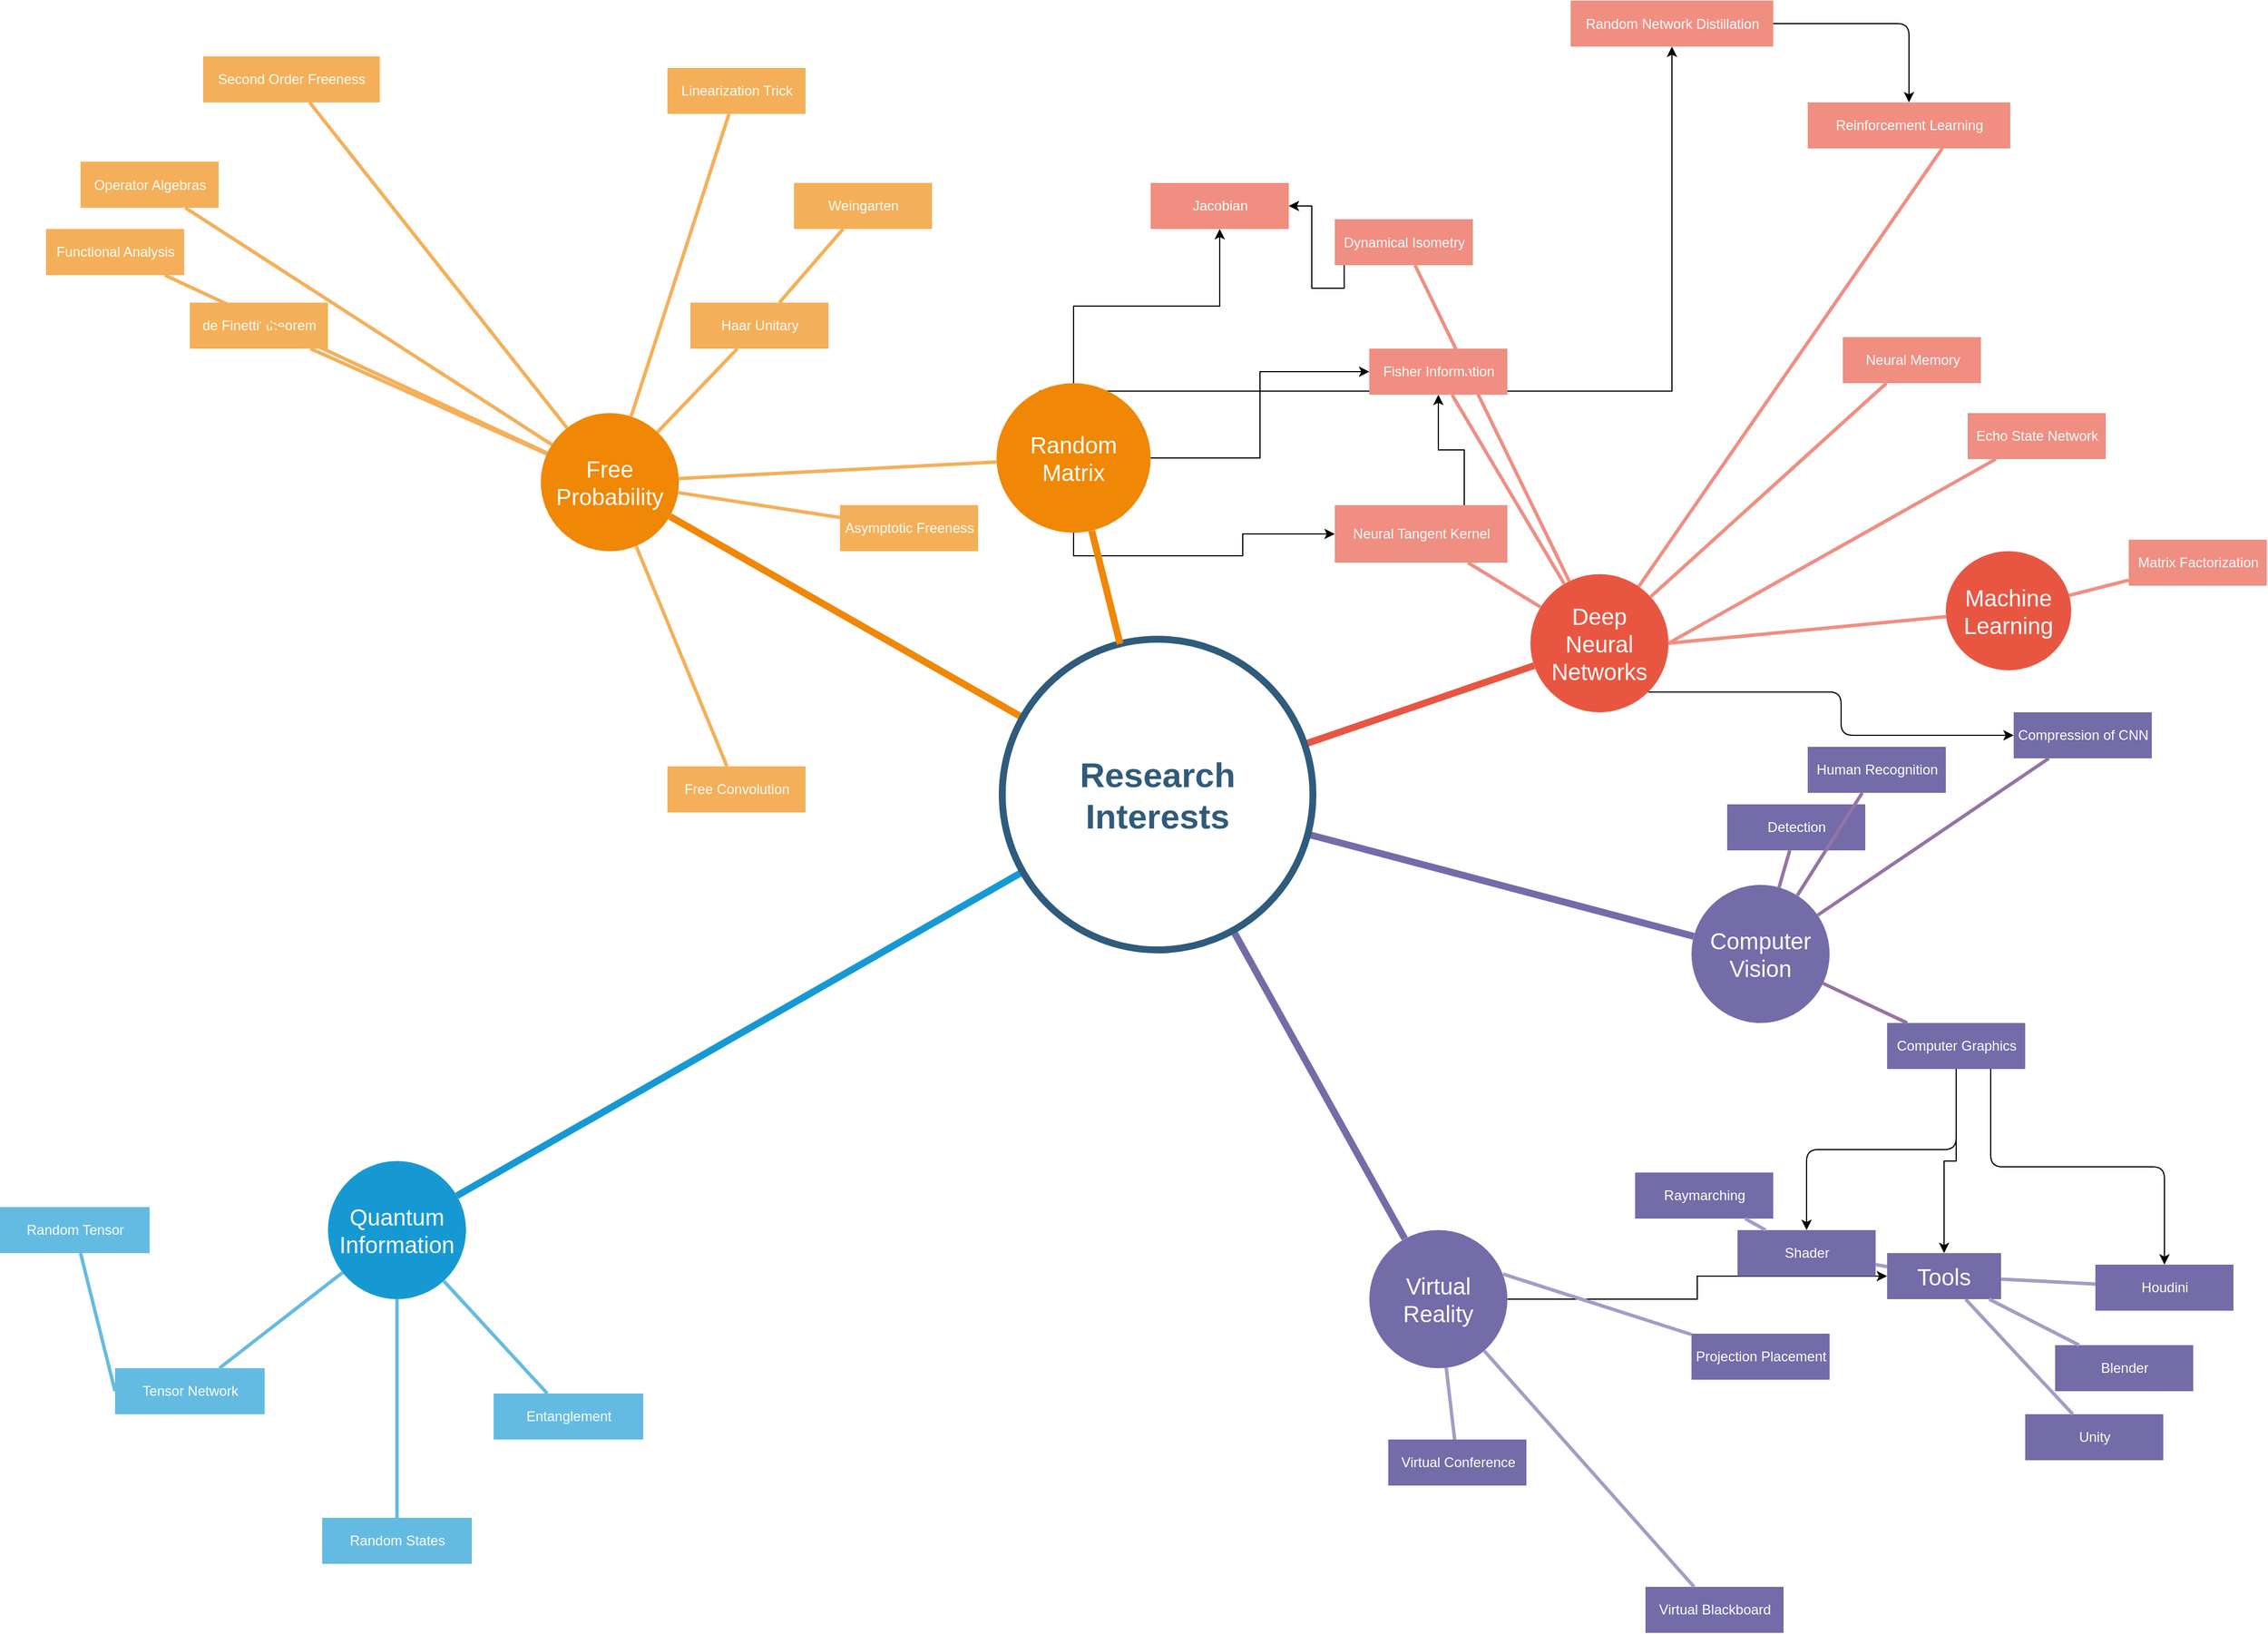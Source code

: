 <mxfile version="14.3.1" type="github">
  <diagram id="6a731a19-8d31-9384-78a2-239565b7b9f0" name="Page-1">
    <mxGraphModel dx="2374" dy="1193" grid="1" gridSize="10" guides="1" tooltips="1" connect="1" arrows="1" fold="1" page="1" pageScale="1" pageWidth="1169" pageHeight="827" background="#ffffff" math="0" shadow="0">
      <root>
        <mxCell id="0" />
        <mxCell id="1" parent="0" />
        <mxCell id="1350" value="Quantum Information" style="ellipse;whiteSpace=wrap;html=1;shadow=0;fontFamily=Helvetica;fontSize=20;fontColor=#FFFFFF;align=center;strokeWidth=3;fillColor=#1699D3;strokeColor=none;" parent="1" vertex="1">
          <mxGeometry x="375" y="1130" width="120" height="120" as="geometry" />
        </mxCell>
        <mxCell id="1351" value="Free&lt;br&gt;Probability&lt;br&gt;" style="ellipse;whiteSpace=wrap;html=1;shadow=0;fontFamily=Helvetica;fontSize=20;fontColor=#FFFFFF;align=center;strokeWidth=3;fillColor=#F08705;strokeColor=none;gradientColor=none;" parent="1" vertex="1">
          <mxGeometry x="560" y="480" width="120" height="120" as="geometry" />
        </mxCell>
        <mxCell id="DWakKwRIZ31rEBObIfgY-1554" style="edgeStyle=orthogonalEdgeStyle;orthogonalLoop=1;jettySize=auto;html=1;exitX=1;exitY=1;exitDx=0;exitDy=0;" parent="1" source="1352" target="1436" edge="1">
          <mxGeometry relative="1" as="geometry" />
        </mxCell>
        <mxCell id="pbNl9cxccIGdwaG5ICdE-1548" value="" style="edgeStyle=none;endArrow=none;strokeWidth=3;strokeColor=#F08E81;html=1;exitX=1;exitY=0.5;exitDx=0;exitDy=0;" edge="1" parent="1" source="1352" target="pbNl9cxccIGdwaG5ICdE-1547">
          <mxGeometry relative="1" as="geometry" />
        </mxCell>
        <mxCell id="1352" value="Deep&lt;br&gt;Neural&lt;br&gt;Networks" style="ellipse;whiteSpace=wrap;html=1;shadow=0;fontFamily=Helvetica;fontSize=20;fontColor=#FFFFFF;align=center;strokeWidth=3;fillColor=#E85642;strokeColor=none;" parent="1" vertex="1">
          <mxGeometry x="1420" y="620" width="120" height="120" as="geometry" />
        </mxCell>
        <mxCell id="1353" value="Computer&lt;br&gt;Vision" style="ellipse;whiteSpace=wrap;html=1;shadow=0;fontFamily=Helvetica;fontSize=20;fontColor=#FFFFFF;align=center;strokeWidth=3;fillColor=#736ca8;strokeColor=none;" parent="1" vertex="1">
          <mxGeometry x="1560" y="890" width="120" height="120" as="geometry" />
        </mxCell>
        <mxCell id="pbNl9cxccIGdwaG5ICdE-1550" value="" style="edgeStyle=orthogonalEdgeStyle;rounded=0;orthogonalLoop=1;jettySize=auto;html=1;" edge="1" parent="1" source="1354" target="pbNl9cxccIGdwaG5ICdE-1549">
          <mxGeometry relative="1" as="geometry" />
        </mxCell>
        <mxCell id="1354" value="Virtual&lt;br&gt;Reality" style="ellipse;whiteSpace=wrap;html=1;shadow=0;fontFamily=Helvetica;fontSize=20;fontColor=#FFFFFF;align=center;strokeWidth=3;fillColor=#736ca8;strokeColor=none;" parent="1" vertex="1">
          <mxGeometry x="1280" y="1190" width="120" height="120" as="geometry" />
        </mxCell>
        <mxCell id="1357" value="Operator Algebras" style="fillColor=#f5af58;strokeColor=none;strokeWidth=3;shadow=0;html=1;fontColor=#FFFFFF;" parent="1" vertex="1">
          <mxGeometry x="160" y="261.5" width="120" height="40" as="geometry" />
        </mxCell>
        <mxCell id="1359" style="endArrow=none;strokeWidth=6;strokeColor=#1699D3;html=1;" parent="1" source="1515" target="1350" edge="1">
          <mxGeometry relative="1" as="geometry" />
        </mxCell>
        <mxCell id="1360" style="endArrow=none;strokeWidth=6;strokeColor=#f08705;html=1;" parent="1" source="1515" target="1351" edge="1">
          <mxGeometry relative="1" as="geometry" />
        </mxCell>
        <mxCell id="1361" style="endArrow=none;strokeWidth=6;strokeColor=#E85642;html=1;" parent="1" source="1515" target="1352" edge="1">
          <mxGeometry relative="1" as="geometry" />
        </mxCell>
        <mxCell id="1362" style="endArrow=none;strokeWidth=6;strokeColor=#736ca8;html=1;" parent="1" source="1515" target="1353" edge="1">
          <mxGeometry relative="1" as="geometry" />
        </mxCell>
        <mxCell id="1364" style="endArrow=none;strokeWidth=6;strokeColor=#736ca8;html=1;" parent="1" source="1515" target="1354" edge="1">
          <mxGeometry relative="1" as="geometry" />
        </mxCell>
        <mxCell id="1368" value="Random Tensor" style="fillColor=#64BBE2;strokeColor=none;strokeWidth=3;shadow=0;html=1;fontColor=#FFFFFF;" parent="1" vertex="1">
          <mxGeometry x="90" y="1170" width="130" height="40" as="geometry" />
        </mxCell>
        <mxCell id="1374" value="Tensor Network" style="fillColor=#64BBE2;strokeColor=none;strokeWidth=3;shadow=0;html=1;fontColor=#FFFFFF;" parent="1" vertex="1">
          <mxGeometry x="190" y="1310" width="130" height="40" as="geometry" />
        </mxCell>
        <mxCell id="1375" value="Random States" style="fillColor=#64BBE2;strokeColor=none;strokeWidth=3;shadow=0;html=1;fontColor=#FFFFFF;" parent="1" vertex="1">
          <mxGeometry x="370" y="1440" width="130" height="40" as="geometry" />
        </mxCell>
        <mxCell id="1376" value="Entanglement" style="fillColor=#64BBE2;strokeColor=none;strokeWidth=3;shadow=0;html=1;fontColor=#FFFFFF;" parent="1" vertex="1">
          <mxGeometry x="519" y="1332" width="130" height="40" as="geometry" />
        </mxCell>
        <mxCell id="1377" value="" style="edgeStyle=none;endArrow=none;strokeWidth=3;strokeColor=#64BBE2;html=1;" parent="1" source="1350" target="1376" edge="1">
          <mxGeometry x="-381.5" y="506.5" width="100" height="100" as="geometry">
            <mxPoint x="-381.5" y="606.5" as="sourcePoint" />
            <mxPoint x="-281.5" y="506.5" as="targetPoint" />
          </mxGeometry>
        </mxCell>
        <mxCell id="1380" value="" style="edgeStyle=none;endArrow=none;strokeWidth=3;strokeColor=#64BBE2;html=1;exitX=0;exitY=0.5;exitDx=0;exitDy=0;" parent="1" source="1374" target="1368" edge="1">
          <mxGeometry x="-381.5" y="506.5" width="100" height="100" as="geometry">
            <mxPoint x="-381.5" y="606.5" as="sourcePoint" />
            <mxPoint x="-281.5" y="506.5" as="targetPoint" />
          </mxGeometry>
        </mxCell>
        <mxCell id="1386" value="" style="edgeStyle=none;endArrow=none;strokeWidth=3;strokeColor=#64BBE2;html=1;" parent="1" source="1350" target="1374" edge="1">
          <mxGeometry x="-381.5" y="506.5" width="100" height="100" as="geometry">
            <mxPoint x="-381.5" y="606.5" as="sourcePoint" />
            <mxPoint x="-281.5" y="506.5" as="targetPoint" />
          </mxGeometry>
        </mxCell>
        <mxCell id="1387" value="" style="edgeStyle=none;endArrow=none;strokeWidth=3;strokeColor=#64BBE2;html=1;" parent="1" source="1350" target="1375" edge="1">
          <mxGeometry x="-381.5" y="506.5" width="100" height="100" as="geometry">
            <mxPoint x="-381.5" y="606.5" as="sourcePoint" />
            <mxPoint x="-281.5" y="506.5" as="targetPoint" />
          </mxGeometry>
        </mxCell>
        <mxCell id="1388" value="Functional Analysis" style="fillColor=#f5af58;strokeColor=none;strokeWidth=3;shadow=0;html=1;fontColor=#FFFFFF;" parent="1" vertex="1">
          <mxGeometry x="130" y="320" width="120" height="40" as="geometry" />
        </mxCell>
        <mxCell id="1389" value="Weingarten" style="fillColor=#f5af58;strokeColor=none;strokeWidth=3;shadow=0;html=1;fontColor=#FFFFFF;" parent="1" vertex="1">
          <mxGeometry x="780" y="280" width="120" height="40" as="geometry" />
        </mxCell>
        <mxCell id="1391" value="de Finetti&#39; theorem" style="fillColor=#f5af58;strokeColor=none;strokeWidth=3;shadow=0;html=1;fontColor=#FFFFFF;" parent="1" vertex="1">
          <mxGeometry x="255" y="384" width="120" height="40" as="geometry" />
        </mxCell>
        <mxCell id="1392" value="Second Order Freeness" style="fillColor=#f5af58;strokeColor=none;strokeWidth=3;shadow=0;html=1;fontColor=#FFFFFF;" parent="1" vertex="1">
          <mxGeometry x="266.5" y="170" width="153.5" height="40" as="geometry" />
        </mxCell>
        <mxCell id="1393" value="Haar Unitary" style="fillColor=#f5af58;strokeColor=none;strokeWidth=3;shadow=0;html=1;fontColor=#FFFFFF;" parent="1" vertex="1">
          <mxGeometry x="690" y="384" width="120" height="40" as="geometry" />
        </mxCell>
        <mxCell id="1394" value="Asymptotic Freeness" style="fillColor=#f5af58;strokeColor=none;strokeWidth=3;shadow=0;html=1;fontColor=#FFFFFF;" parent="1" vertex="1">
          <mxGeometry x="820" y="560" width="120" height="40" as="geometry" />
        </mxCell>
        <mxCell id="1395" value="Linearization Trick" style="fillColor=#f5af58;strokeColor=none;strokeWidth=3;shadow=0;html=1;fontColor=#FFFFFF;" parent="1" vertex="1">
          <mxGeometry x="670" y="180" width="120" height="40" as="geometry" />
        </mxCell>
        <mxCell id="pbNl9cxccIGdwaG5ICdE-1554" value="" style="edgeStyle=orthogonalEdgeStyle;rounded=0;orthogonalLoop=1;jettySize=auto;html=1;" edge="1" parent="1" source="1396" target="1414">
          <mxGeometry relative="1" as="geometry" />
        </mxCell>
        <mxCell id="pbNl9cxccIGdwaG5ICdE-1560" style="edgeStyle=orthogonalEdgeStyle;rounded=0;orthogonalLoop=1;jettySize=auto;html=1;exitX=0.5;exitY=0;exitDx=0;exitDy=0;" edge="1" parent="1" source="1396" target="1416">
          <mxGeometry relative="1" as="geometry" />
        </mxCell>
        <mxCell id="pbNl9cxccIGdwaG5ICdE-1561" style="edgeStyle=orthogonalEdgeStyle;rounded=0;orthogonalLoop=1;jettySize=auto;html=1;exitX=0.5;exitY=1;exitDx=0;exitDy=0;" edge="1" parent="1" source="1396" target="1413">
          <mxGeometry relative="1" as="geometry" />
        </mxCell>
        <mxCell id="pbNl9cxccIGdwaG5ICdE-1564" style="edgeStyle=orthogonalEdgeStyle;rounded=0;orthogonalLoop=1;jettySize=auto;html=1;exitX=0.25;exitY=0;exitDx=0;exitDy=0;" edge="1" parent="1" source="1396" target="1417">
          <mxGeometry relative="1" as="geometry" />
        </mxCell>
        <mxCell id="1396" value="Random Matrix" style="ellipse;whiteSpace=wrap;html=1;shadow=0;fontFamily=Helvetica;fontSize=20;fontColor=#FFFFFF;align=center;strokeWidth=3;fillColor=#F08705;strokeColor=none;gradientColor=none;" parent="1" vertex="1">
          <mxGeometry x="956" y="454" width="134" height="130" as="geometry" />
        </mxCell>
        <mxCell id="1398" value="Free Convolution" style="fillColor=#f5af58;strokeColor=none;strokeWidth=3;shadow=0;html=1;fontColor=#FFFFFF;" parent="1" vertex="1">
          <mxGeometry x="670" y="787" width="120" height="40" as="geometry" />
        </mxCell>
        <mxCell id="1399" value="" style="edgeStyle=none;endArrow=none;strokeWidth=3;strokeColor=#F5AF58;html=1;" parent="1" source="1351" target="1357" edge="1">
          <mxGeometry x="-496.5" y="91.5" width="100" height="100" as="geometry">
            <mxPoint x="-496.5" y="191.5" as="sourcePoint" />
            <mxPoint x="-396.5" y="91.5" as="targetPoint" />
          </mxGeometry>
        </mxCell>
        <mxCell id="1400" value="" style="edgeStyle=none;endArrow=none;strokeWidth=3;strokeColor=#F5AF58;html=1;" parent="1" source="1351" target="1388" edge="1">
          <mxGeometry x="-496.5" y="91.5" width="100" height="100" as="geometry">
            <mxPoint x="-496.5" y="191.5" as="sourcePoint" />
            <mxPoint x="-396.5" y="91.5" as="targetPoint" />
          </mxGeometry>
        </mxCell>
        <mxCell id="1401" value="" style="edgeStyle=none;endArrow=none;strokeWidth=3;strokeColor=#F5AF58;html=1;" parent="1" source="1393" target="1389" edge="1">
          <mxGeometry x="-496.5" y="91.5" width="100" height="100" as="geometry">
            <mxPoint x="-496.5" y="191.5" as="sourcePoint" />
            <mxPoint x="-396.5" y="91.5" as="targetPoint" />
          </mxGeometry>
        </mxCell>
        <mxCell id="1403" value="" style="edgeStyle=none;endArrow=none;strokeWidth=3;strokeColor=#F5AF58;html=1;" parent="1" source="1351" target="1391" edge="1">
          <mxGeometry x="-496.5" y="91.5" width="100" height="100" as="geometry">
            <mxPoint x="-496.5" y="191.5" as="sourcePoint" />
            <mxPoint x="-396.5" y="91.5" as="targetPoint" />
          </mxGeometry>
        </mxCell>
        <mxCell id="1404" value="" style="edgeStyle=none;endArrow=none;strokeWidth=3;strokeColor=#F5AF58;html=1;" parent="1" source="1351" target="1392" edge="1">
          <mxGeometry x="-496.5" y="91.5" width="100" height="100" as="geometry">
            <mxPoint x="-496.5" y="191.5" as="sourcePoint" />
            <mxPoint x="-396.5" y="91.5" as="targetPoint" />
          </mxGeometry>
        </mxCell>
        <mxCell id="1405" value="" style="edgeStyle=none;endArrow=none;strokeWidth=3;strokeColor=#F5AF58;html=1;" parent="1" source="1351" target="1393" edge="1">
          <mxGeometry x="-496.5" y="91.5" width="100" height="100" as="geometry">
            <mxPoint x="-496.5" y="191.5" as="sourcePoint" />
            <mxPoint x="-396.5" y="91.5" as="targetPoint" />
          </mxGeometry>
        </mxCell>
        <mxCell id="1406" value="" style="edgeStyle=none;endArrow=none;strokeWidth=3;strokeColor=#F5AF58;html=1;" parent="1" source="1351" target="1394" edge="1">
          <mxGeometry x="-496.5" y="91.5" width="100" height="100" as="geometry">
            <mxPoint x="-496.5" y="191.5" as="sourcePoint" />
            <mxPoint x="-396.5" y="91.5" as="targetPoint" />
          </mxGeometry>
        </mxCell>
        <mxCell id="1407" value="" style="edgeStyle=none;endArrow=none;strokeWidth=3;strokeColor=#F5AF58;html=1;" parent="1" source="1351" target="1395" edge="1">
          <mxGeometry x="-496.5" y="91.5" width="100" height="100" as="geometry">
            <mxPoint x="-496.5" y="191.5" as="sourcePoint" />
            <mxPoint x="-396.5" y="91.5" as="targetPoint" />
          </mxGeometry>
        </mxCell>
        <mxCell id="1408" value="" style="edgeStyle=none;endArrow=none;strokeWidth=3;strokeColor=#F5AF58;html=1;" parent="1" source="1351" target="1396" edge="1">
          <mxGeometry x="-496.5" y="91.5" width="100" height="100" as="geometry">
            <mxPoint x="-496.5" y="191.5" as="sourcePoint" />
            <mxPoint x="-396.5" y="91.5" as="targetPoint" />
          </mxGeometry>
        </mxCell>
        <mxCell id="1410" value="" style="edgeStyle=none;endArrow=none;strokeWidth=3;strokeColor=#F5AF58;html=1;" parent="1" source="1351" target="1398" edge="1">
          <mxGeometry x="-496.5" y="91.5" width="100" height="100" as="geometry">
            <mxPoint x="-496.5" y="191.5" as="sourcePoint" />
            <mxPoint x="-396.5" y="91.5" as="targetPoint" />
          </mxGeometry>
        </mxCell>
        <mxCell id="1411" value="Matrix Factorization" style="fillColor=#f08e81;strokeColor=none;strokeWidth=3;shadow=0;html=1;fontColor=#FFFFFF;" parent="1" vertex="1">
          <mxGeometry x="1940" y="590" width="120" height="40" as="geometry" />
        </mxCell>
        <mxCell id="pbNl9cxccIGdwaG5ICdE-1563" style="edgeStyle=orthogonalEdgeStyle;rounded=0;orthogonalLoop=1;jettySize=auto;html=1;exitX=0.75;exitY=0;exitDx=0;exitDy=0;" edge="1" parent="1" source="1413" target="1414">
          <mxGeometry relative="1" as="geometry" />
        </mxCell>
        <mxCell id="1413" value="Neural Tangent Kernel" style="fillColor=#f08e81;strokeColor=none;strokeWidth=3;shadow=0;html=1;fontColor=#FFFFFF;" parent="1" vertex="1">
          <mxGeometry x="1250" y="560" width="150" height="50" as="geometry" />
        </mxCell>
        <mxCell id="1414" value="Fisher Information" style="fillColor=#f08e81;strokeColor=none;strokeWidth=3;shadow=0;html=1;fontColor=#FFFFFF;" parent="1" vertex="1">
          <mxGeometry x="1280" y="424" width="120" height="40" as="geometry" />
        </mxCell>
        <mxCell id="pbNl9cxccIGdwaG5ICdE-1559" style="edgeStyle=orthogonalEdgeStyle;rounded=0;orthogonalLoop=1;jettySize=auto;html=1;exitX=0.068;exitY=0.994;exitDx=0;exitDy=0;exitPerimeter=0;" edge="1" parent="1" source="1415" target="1416">
          <mxGeometry relative="1" as="geometry" />
        </mxCell>
        <mxCell id="1415" value="Dynamical Isometry" style="fillColor=#f08e81;strokeColor=none;strokeWidth=3;shadow=0;html=1;fontColor=#FFFFFF;" parent="1" vertex="1">
          <mxGeometry x="1250" y="311.5" width="120" height="40" as="geometry" />
        </mxCell>
        <mxCell id="1416" value="Jacobian" style="fillColor=#f08e81;strokeColor=none;strokeWidth=3;shadow=0;html=1;fontColor=#FFFFFF;" parent="1" vertex="1">
          <mxGeometry x="1090" y="280" width="120" height="40" as="geometry" />
        </mxCell>
        <mxCell id="DWakKwRIZ31rEBObIfgY-1552" value="" style="edgeStyle=orthogonalEdgeStyle;orthogonalLoop=1;jettySize=auto;html=1;" parent="1" source="1417" target="DWakKwRIZ31rEBObIfgY-1551" edge="1">
          <mxGeometry relative="1" as="geometry" />
        </mxCell>
        <mxCell id="1417" value="Random Network Distillation" style="fillColor=#f08e81;strokeColor=none;strokeWidth=3;shadow=0;html=1;fontColor=#FFFFFF;" parent="1" vertex="1">
          <mxGeometry x="1455" y="121.5" width="176" height="40" as="geometry" />
        </mxCell>
        <mxCell id="1418" value="Neural Memory" style="fillColor=#f08e81;strokeColor=none;strokeWidth=3;shadow=0;html=1;fontColor=#FFFFFF;" parent="1" vertex="1">
          <mxGeometry x="1691.5" y="414" width="120" height="40" as="geometry" />
        </mxCell>
        <mxCell id="1423" value="" style="edgeStyle=none;endArrow=none;strokeWidth=3;strokeColor=#F08E81;html=1;" parent="1" source="pbNl9cxccIGdwaG5ICdE-1547" target="1411" edge="1">
          <mxGeometry x="31" y="106.5" width="100" height="100" as="geometry">
            <mxPoint x="31" y="206.5" as="sourcePoint" />
            <mxPoint x="131" y="106.5" as="targetPoint" />
          </mxGeometry>
        </mxCell>
        <mxCell id="1424" value="" style="edgeStyle=none;endArrow=none;strokeWidth=3;strokeColor=#F08E81;html=1;" parent="1" source="1352" target="1413" edge="1">
          <mxGeometry x="31" y="106.5" width="100" height="100" as="geometry">
            <mxPoint x="31" y="206.5" as="sourcePoint" />
            <mxPoint x="131" y="106.5" as="targetPoint" />
          </mxGeometry>
        </mxCell>
        <mxCell id="1425" value="" style="edgeStyle=none;endArrow=none;strokeWidth=3;strokeColor=#F08E81;html=1;" parent="1" source="1352" target="1414" edge="1">
          <mxGeometry x="31" y="106.5" width="100" height="100" as="geometry">
            <mxPoint x="31" y="206.5" as="sourcePoint" />
            <mxPoint x="131" y="106.5" as="targetPoint" />
          </mxGeometry>
        </mxCell>
        <mxCell id="1426" value="" style="edgeStyle=none;endArrow=none;strokeWidth=3;strokeColor=#F08E81;html=1;" parent="1" source="1352" target="1415" edge="1">
          <mxGeometry x="31" y="106.5" width="100" height="100" as="geometry">
            <mxPoint x="31" y="206.5" as="sourcePoint" />
            <mxPoint x="131" y="106.5" as="targetPoint" />
          </mxGeometry>
        </mxCell>
        <mxCell id="1428" value="" style="edgeStyle=none;endArrow=none;strokeWidth=3;strokeColor=#F08E81;html=1;entryX=0.665;entryY=0.994;entryDx=0;entryDy=0;entryPerimeter=0;" parent="1" source="1352" target="DWakKwRIZ31rEBObIfgY-1551" edge="1">
          <mxGeometry x="31" y="106.5" width="100" height="100" as="geometry">
            <mxPoint x="31" y="206.5" as="sourcePoint" />
            <mxPoint x="131" y="106.5" as="targetPoint" />
          </mxGeometry>
        </mxCell>
        <mxCell id="1429" value="" style="edgeStyle=none;endArrow=none;strokeWidth=3;strokeColor=#F08E81;html=1;" parent="1" source="1352" target="1418" edge="1">
          <mxGeometry x="31" y="106.5" width="100" height="100" as="geometry">
            <mxPoint x="31" y="206.5" as="sourcePoint" />
            <mxPoint x="131" y="106.5" as="targetPoint" />
          </mxGeometry>
        </mxCell>
        <mxCell id="1435" value="Detection" style="strokeColor=none;strokeWidth=3;shadow=0;html=1;fontColor=#FFFFFF;fillColor=#736ca8;" parent="1" vertex="1">
          <mxGeometry x="1591" y="820" width="120" height="40" as="geometry" />
        </mxCell>
        <mxCell id="1436" value="Compression of CNN" style="strokeColor=none;strokeWidth=3;shadow=0;html=1;fontColor=#FFFFFF;fillColor=#736ca8;" parent="1" vertex="1">
          <mxGeometry x="1840" y="740" width="120" height="40" as="geometry" />
        </mxCell>
        <mxCell id="1443" value="Human Recognition" style="strokeColor=none;strokeWidth=3;shadow=0;html=1;fontColor=#FFFFFF;fillColor=#736ca8;" parent="1" vertex="1">
          <mxGeometry x="1661" y="770" width="120" height="40" as="geometry" />
        </mxCell>
        <mxCell id="DWakKwRIZ31rEBObIfgY-1555" style="edgeStyle=orthogonalEdgeStyle;orthogonalLoop=1;jettySize=auto;html=1;exitX=0.5;exitY=1;exitDx=0;exitDy=0;entryX=0.5;entryY=0;entryDx=0;entryDy=0;" parent="1" source="1445" target="1459" edge="1">
          <mxGeometry relative="1" as="geometry" />
        </mxCell>
        <mxCell id="DWakKwRIZ31rEBObIfgY-1556" style="edgeStyle=orthogonalEdgeStyle;orthogonalLoop=1;jettySize=auto;html=1;exitX=0.75;exitY=1;exitDx=0;exitDy=0;entryX=0.5;entryY=0;entryDx=0;entryDy=0;" parent="1" source="1445" edge="1" target="1460">
          <mxGeometry relative="1" as="geometry">
            <mxPoint x="1970" y="1320.5" as="targetPoint" />
          </mxGeometry>
        </mxCell>
        <mxCell id="pbNl9cxccIGdwaG5ICdE-1553" value="" style="edgeStyle=orthogonalEdgeStyle;rounded=0;orthogonalLoop=1;jettySize=auto;html=1;" edge="1" parent="1" source="1445" target="pbNl9cxccIGdwaG5ICdE-1549">
          <mxGeometry relative="1" as="geometry" />
        </mxCell>
        <mxCell id="1445" value="Computer Graphics" style="fillColor=#736ca8;strokeColor=none;strokeWidth=3;shadow=0;html=1;fontColor=#FFFFFF;" parent="1" vertex="1">
          <mxGeometry x="1730" y="1010" width="120" height="40" as="geometry" />
        </mxCell>
        <mxCell id="1446" value="" style="edgeStyle=none;endArrow=none;strokeWidth=3;strokeColor=#9673a6;html=1;fillColor=#e1d5e7;" parent="1" source="1353" target="1435" edge="1">
          <mxGeometry x="-24" y="327" width="100" height="100" as="geometry">
            <mxPoint x="-24" y="427" as="sourcePoint" />
            <mxPoint x="76" y="327" as="targetPoint" />
          </mxGeometry>
        </mxCell>
        <mxCell id="1447" value="" style="edgeStyle=none;endArrow=none;strokeWidth=3;strokeColor=#9673a6;html=1;fillColor=#e1d5e7;" parent="1" source="1353" target="1436" edge="1">
          <mxGeometry x="-24" y="327" width="100" height="100" as="geometry">
            <mxPoint x="-24" y="427" as="sourcePoint" />
            <mxPoint x="76" y="327" as="targetPoint" />
          </mxGeometry>
        </mxCell>
        <mxCell id="1454" value="" style="edgeStyle=none;endArrow=none;strokeWidth=3;strokeColor=#9673a6;html=1;fillColor=#e1d5e7;" parent="1" source="1353" target="1443" edge="1">
          <mxGeometry x="-24" y="327" width="100" height="100" as="geometry">
            <mxPoint x="-24" y="427" as="sourcePoint" />
            <mxPoint x="76" y="327" as="targetPoint" />
          </mxGeometry>
        </mxCell>
        <mxCell id="1456" value="" style="edgeStyle=none;endArrow=none;strokeWidth=3;strokeColor=#9673a6;html=1;fillColor=#e1d5e7;" parent="1" source="1353" target="1445" edge="1">
          <mxGeometry x="-24" y="327" width="100" height="100" as="geometry">
            <mxPoint x="-24" y="427" as="sourcePoint" />
            <mxPoint x="76" y="327" as="targetPoint" />
          </mxGeometry>
        </mxCell>
        <mxCell id="1457" value="Unity" style="strokeColor=none;strokeWidth=3;shadow=0;html=1;fontColor=#FFFFFF;fillColor=#736ca8;" parent="1" vertex="1">
          <mxGeometry x="1850" y="1350" width="120" height="40" as="geometry" />
        </mxCell>
        <mxCell id="1458" value="Raymarching" style="strokeColor=none;strokeWidth=3;shadow=0;html=1;fontColor=#FFFFFF;fillColor=#736ca8;" parent="1" vertex="1">
          <mxGeometry x="1511" y="1140" width="120" height="40" as="geometry" />
        </mxCell>
        <mxCell id="1459" value="Shader" style="strokeColor=none;strokeWidth=3;shadow=0;html=1;fontColor=#FFFFFF;fillColor=#736ca8;" parent="1" vertex="1">
          <mxGeometry x="1600" y="1190" width="120" height="40" as="geometry" />
        </mxCell>
        <mxCell id="1460" value="Houdini" style="strokeColor=none;strokeWidth=3;shadow=0;html=1;fontColor=#FFFFFF;fillColor=#736ca8;" parent="1" vertex="1">
          <mxGeometry x="1911" y="1220" width="120" height="40" as="geometry" />
        </mxCell>
        <mxCell id="1461" value="Virtual Blackboard" style="strokeColor=none;strokeWidth=3;shadow=0;html=1;fontColor=#FFFFFF;fillColor=#736ca8;" parent="1" vertex="1">
          <mxGeometry x="1520" y="1500" width="120" height="40" as="geometry" />
        </mxCell>
        <mxCell id="1462" value="Virtual Conference" style="strokeColor=none;strokeWidth=3;shadow=0;html=1;fontColor=#FFFFFF;fillColor=#736ca8;" parent="1" vertex="1">
          <mxGeometry x="1296.5" y="1372" width="120" height="40" as="geometry" />
        </mxCell>
        <mxCell id="1463" value="" style="edgeStyle=none;endArrow=none;strokeWidth=3;strokeColor=#A29DC5;html=1;" parent="1" source="pbNl9cxccIGdwaG5ICdE-1549" target="1460" edge="1">
          <mxGeometry x="251" y="27" width="100" height="100" as="geometry">
            <mxPoint x="251" y="127" as="sourcePoint" />
            <mxPoint x="351" y="27" as="targetPoint" />
          </mxGeometry>
        </mxCell>
        <mxCell id="1464" value="" style="edgeStyle=none;endArrow=none;strokeWidth=3;strokeColor=#A29DC5;html=1;" parent="1" source="1354" target="1461" edge="1">
          <mxGeometry x="251" y="27" width="100" height="100" as="geometry">
            <mxPoint x="251" y="127" as="sourcePoint" />
            <mxPoint x="351" y="27" as="targetPoint" />
          </mxGeometry>
        </mxCell>
        <mxCell id="1465" value="" style="edgeStyle=none;endArrow=none;strokeWidth=3;strokeColor=#A29DC5;html=1;" parent="1" source="1459" target="1458" edge="1">
          <mxGeometry x="251" y="27" width="100" height="100" as="geometry">
            <mxPoint x="251" y="127" as="sourcePoint" />
            <mxPoint x="351" y="27" as="targetPoint" />
          </mxGeometry>
        </mxCell>
        <mxCell id="1466" value="" style="edgeStyle=none;endArrow=none;strokeWidth=3;strokeColor=#A29DC5;html=1;" parent="1" source="1354" target="1462" edge="1">
          <mxGeometry x="251" y="27" width="100" height="100" as="geometry">
            <mxPoint x="251" y="127" as="sourcePoint" />
            <mxPoint x="351" y="27" as="targetPoint" />
          </mxGeometry>
        </mxCell>
        <mxCell id="1467" value="" style="edgeStyle=none;endArrow=none;strokeWidth=3;strokeColor=#A29DC5;html=1;" parent="1" source="pbNl9cxccIGdwaG5ICdE-1549" target="1457" edge="1">
          <mxGeometry x="232.5" y="-355" width="100" height="100" as="geometry">
            <mxPoint x="232.5" y="-255" as="sourcePoint" />
            <mxPoint x="332.5" y="-355" as="targetPoint" />
          </mxGeometry>
        </mxCell>
        <mxCell id="1514" style="edgeStyle=orthogonalEdgeStyle;html=1;exitX=0.75;exitY=0;entryX=0.75;entryY=0;startArrow=none;startFill=0;endArrow=block;endFill=1;jettySize=auto;orthogonalLoop=1;strokeColor=#12aab5;strokeWidth=6;fontSize=20;fontColor=#2F5B7C;" parent="1" source="1414" target="1414" edge="1">
          <mxGeometry relative="1" as="geometry" />
        </mxCell>
        <mxCell id="1515" value="Research &lt;br&gt;Interests" style="ellipse;whiteSpace=wrap;html=1;shadow=0;fontFamily=Helvetica;fontSize=30;fontColor=#2F5B7C;align=center;strokeColor=#2F5B7C;strokeWidth=6;fillColor=#FFFFFF;fontStyle=1;gradientColor=none;" parent="1" vertex="1">
          <mxGeometry x="961" y="676.5" width="270" height="270" as="geometry" />
        </mxCell>
        <mxCell id="1541" value="" style="edgeStyle=none;endArrow=none;strokeWidth=3;strokeColor=#A29DC5;html=1;" parent="1" source="pbNl9cxccIGdwaG5ICdE-1549" target="1459" edge="1">
          <mxGeometry x="-1174" y="-278" width="100" height="100" as="geometry">
            <mxPoint x="-1174" y="-178" as="sourcePoint" />
            <mxPoint x="-1074" y="-278" as="targetPoint" />
          </mxGeometry>
        </mxCell>
        <mxCell id="DWakKwRIZ31rEBObIfgY-1545" value="Projection Placement" style="strokeColor=none;strokeWidth=3;shadow=0;html=1;fontColor=#FFFFFF;fillColor=#736ca8;" parent="1" vertex="1">
          <mxGeometry x="1560" y="1280" width="120" height="40" as="geometry" />
        </mxCell>
        <mxCell id="DWakKwRIZ31rEBObIfgY-1546" value="" style="edgeStyle=none;endArrow=none;strokeWidth=3;strokeColor=#A29DC5;html=1;exitX=0.968;exitY=0.318;exitDx=0;exitDy=0;exitPerimeter=0;" parent="1" source="1354" target="DWakKwRIZ31rEBObIfgY-1545" edge="1">
          <mxGeometry x="261" y="74" width="100" height="100" as="geometry">
            <mxPoint x="1840.76" y="1403.637" as="sourcePoint" />
            <mxPoint x="361" y="74" as="targetPoint" />
          </mxGeometry>
        </mxCell>
        <mxCell id="DWakKwRIZ31rEBObIfgY-1551" value="Reinforcement Learning" style="fillColor=#f08e81;strokeColor=none;strokeWidth=3;shadow=0;html=1;fontColor=#FFFFFF;" parent="1" vertex="1">
          <mxGeometry x="1661" y="210" width="176" height="40" as="geometry" />
        </mxCell>
        <mxCell id="pbNl9cxccIGdwaG5ICdE-1543" value="Echo State Network" style="fillColor=#f08e81;strokeColor=none;strokeWidth=3;shadow=0;html=1;fontColor=#FFFFFF;" vertex="1" parent="1">
          <mxGeometry x="1800" y="480" width="120" height="40" as="geometry" />
        </mxCell>
        <mxCell id="pbNl9cxccIGdwaG5ICdE-1544" value="" style="edgeStyle=none;endArrow=none;strokeWidth=3;strokeColor=#F08E81;html=1;exitX=1;exitY=0.5;exitDx=0;exitDy=0;" edge="1" parent="1" target="pbNl9cxccIGdwaG5ICdE-1543" source="1352">
          <mxGeometry x="81" y="216.5" width="100" height="100" as="geometry">
            <mxPoint x="1855.323" y="486.059" as="sourcePoint" />
            <mxPoint x="181" y="216.5" as="targetPoint" />
          </mxGeometry>
        </mxCell>
        <mxCell id="pbNl9cxccIGdwaG5ICdE-1547" value="Machine Learning" style="ellipse;whiteSpace=wrap;html=1;shadow=0;fontFamily=Helvetica;fontSize=20;fontColor=#FFFFFF;align=center;strokeWidth=3;fillColor=#E85642;strokeColor=none;" vertex="1" parent="1">
          <mxGeometry x="1781" y="600" width="109" height="103.5" as="geometry" />
        </mxCell>
        <mxCell id="pbNl9cxccIGdwaG5ICdE-1549" value="Tools" style="whiteSpace=wrap;html=1;shadow=0;fontFamily=Helvetica;fontSize=20;fontColor=#FFFFFF;align=center;strokeWidth=3;fillColor=#736ca8;strokeColor=none;" vertex="1" parent="1">
          <mxGeometry x="1730" y="1210" width="99" height="40" as="geometry" />
        </mxCell>
        <mxCell id="pbNl9cxccIGdwaG5ICdE-1551" value="Blender" style="strokeColor=none;strokeWidth=3;shadow=0;html=1;fontColor=#FFFFFF;fillColor=#736ca8;" vertex="1" parent="1">
          <mxGeometry x="1876" y="1290" width="120" height="40" as="geometry" />
        </mxCell>
        <mxCell id="pbNl9cxccIGdwaG5ICdE-1552" value="" style="edgeStyle=none;endArrow=none;strokeWidth=3;strokeColor=#A29DC5;html=1;" edge="1" parent="1" target="pbNl9cxccIGdwaG5ICdE-1551" source="pbNl9cxccIGdwaG5ICdE-1549">
          <mxGeometry x="232.5" y="-284.15" width="100" height="100" as="geometry">
            <mxPoint x="1697.692" y="1218.004" as="sourcePoint" />
            <mxPoint x="332.5" y="-284.15" as="targetPoint" />
          </mxGeometry>
        </mxCell>
        <mxCell id="pbNl9cxccIGdwaG5ICdE-1568" style="endArrow=none;strokeWidth=6;strokeColor=#f08705;html=1;" edge="1" parent="1" source="1515" target="1396">
          <mxGeometry relative="1" as="geometry">
            <mxPoint x="1007.087" y="729.624" as="sourcePoint" />
            <mxPoint x="743.946" y="484.851" as="targetPoint" />
          </mxGeometry>
        </mxCell>
      </root>
    </mxGraphModel>
  </diagram>
</mxfile>
